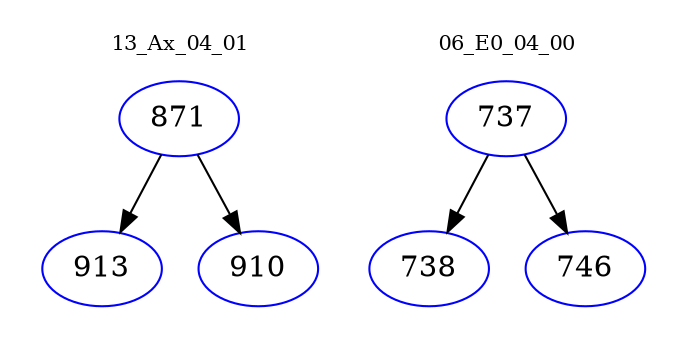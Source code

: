 digraph{
subgraph cluster_0 {
color = white
label = "13_Ax_04_01";
fontsize=10;
T0_871 [label="871", color="blue"]
T0_871 -> T0_913 [color="black"]
T0_913 [label="913", color="blue"]
T0_871 -> T0_910 [color="black"]
T0_910 [label="910", color="blue"]
}
subgraph cluster_1 {
color = white
label = "06_E0_04_00";
fontsize=10;
T1_737 [label="737", color="blue"]
T1_737 -> T1_738 [color="black"]
T1_738 [label="738", color="blue"]
T1_737 -> T1_746 [color="black"]
T1_746 [label="746", color="blue"]
}
}
